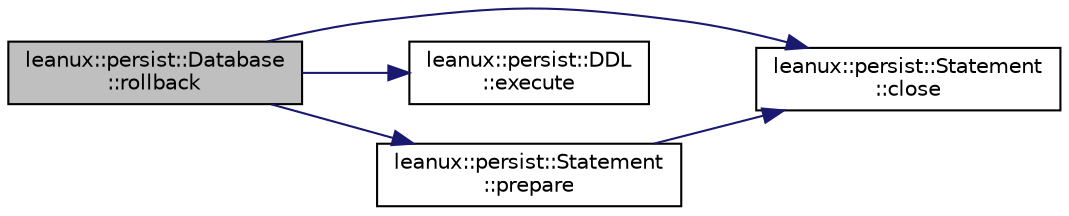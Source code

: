 digraph "leanux::persist::Database::rollback"
{
 // LATEX_PDF_SIZE
  bgcolor="transparent";
  edge [fontname="Helvetica",fontsize="10",labelfontname="Helvetica",labelfontsize="10"];
  node [fontname="Helvetica",fontsize="10",shape=record];
  rankdir="LR";
  Node1 [label="leanux::persist::Database\l::rollback",height=0.2,width=0.4,color="black", fillcolor="grey75", style="filled", fontcolor="black",tooltip="Rollback to a savepoint."];
  Node1 -> Node2 [color="midnightblue",fontsize="10",style="solid",fontname="Helvetica"];
  Node2 [label="leanux::persist::Statement\l::close",height=0.2,width=0.4,color="black",URL="$classleanux_1_1persist_1_1Statement.html#a5b31fb14297ad5c1c342cfc0d8f797de",tooltip="A statement handle can be explicitly closed without deleting the Statement object itself."];
  Node1 -> Node3 [color="midnightblue",fontsize="10",style="solid",fontname="Helvetica"];
  Node3 [label="leanux::persist::DDL\l::execute",height=0.2,width=0.4,color="black",URL="$classleanux_1_1persist_1_1DDL.html#ab2cd56bd7eff3f55c82a5386749a06fa",tooltip="execute, throws Oops on error."];
  Node1 -> Node4 [color="midnightblue",fontsize="10",style="solid",fontname="Helvetica"];
  Node4 [label="leanux::persist::Statement\l::prepare",height=0.2,width=0.4,color="black",URL="$classleanux_1_1persist_1_1Statement.html#a1b809c1b1d0e9d24af65e439c3893d74",tooltip="Prepare a SQL statement."];
  Node4 -> Node2 [color="midnightblue",fontsize="10",style="solid",fontname="Helvetica"];
}
